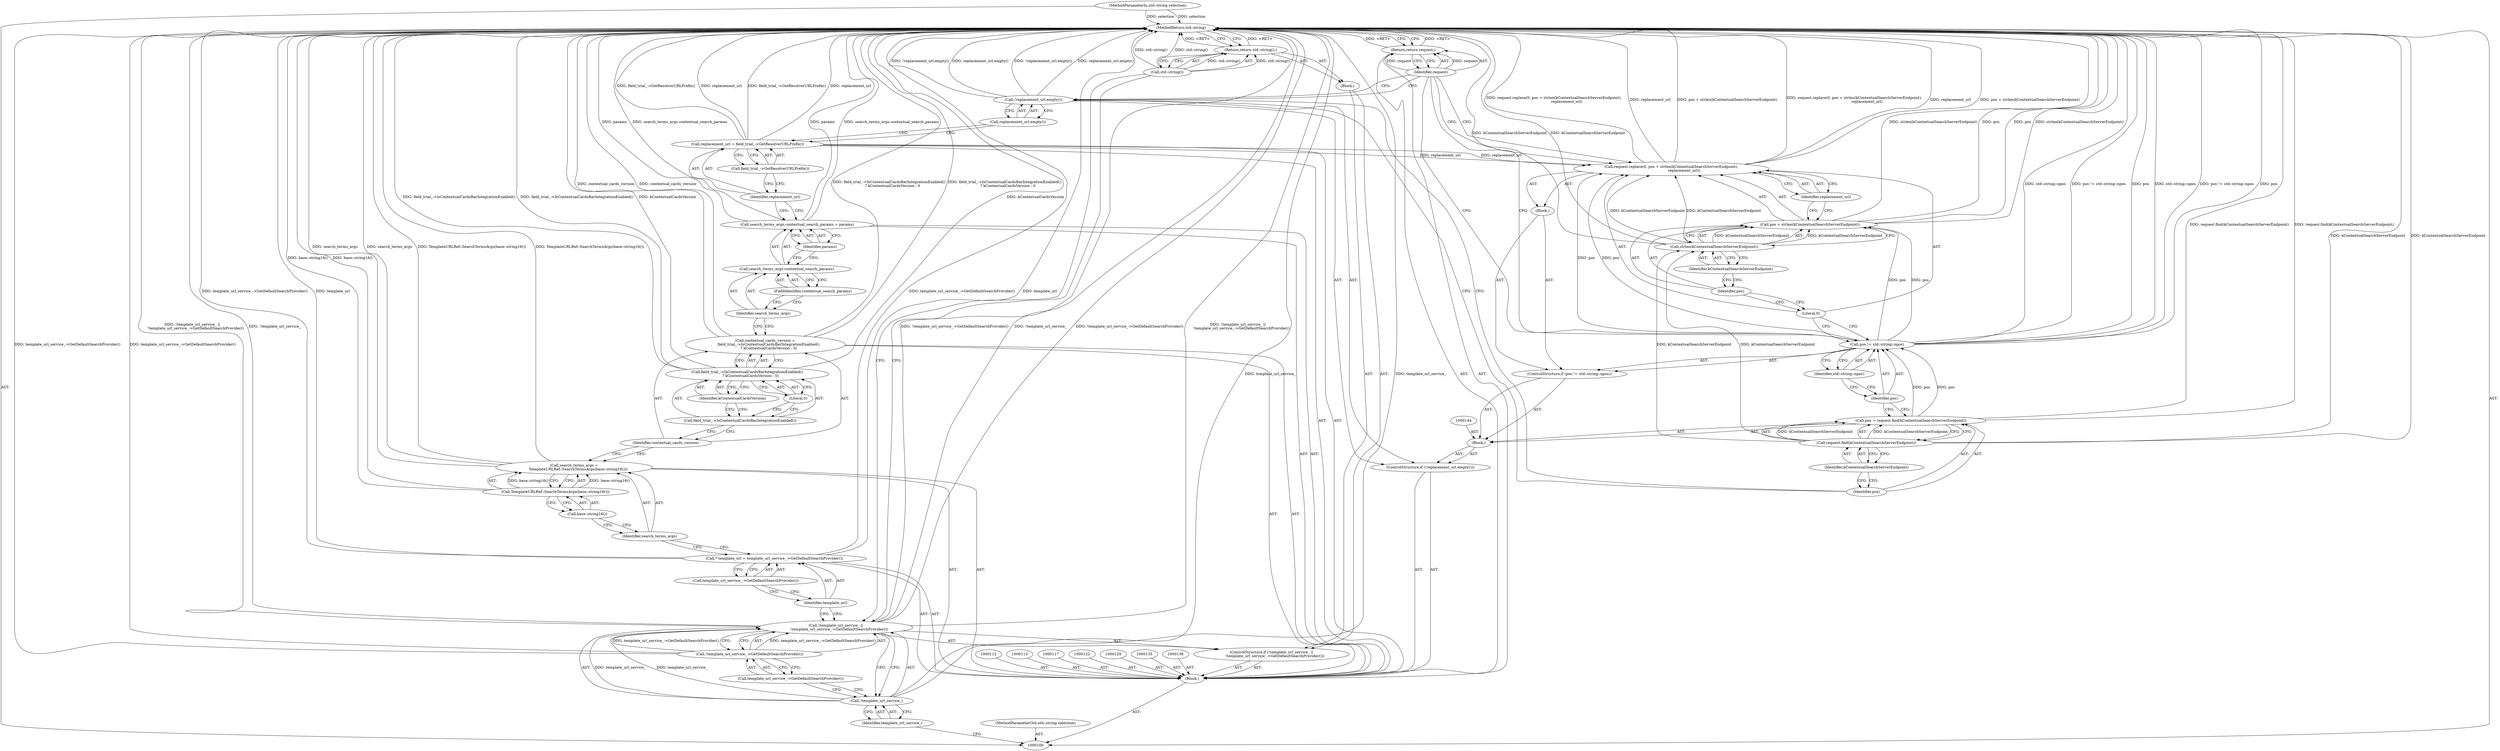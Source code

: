 digraph "0_Chrome_c0947dabeaa10da67798c1bbc668dca4b280cad5" {
"1000163" [label="(MethodReturn,std::string)"];
"1000101" [label="(MethodParameterIn,std::string selection)"];
"1000245" [label="(MethodParameterOut,std::string selection)"];
"1000102" [label="(Block,)"];
"1000118" [label="(Call,search_terms_args =\n       TemplateURLRef::SearchTermsArgs(base::string16()))"];
"1000119" [label="(Identifier,search_terms_args)"];
"1000121" [label="(Call,base::string16())"];
"1000120" [label="(Call,TemplateURLRef::SearchTermsArgs(base::string16()))"];
"1000123" [label="(Call,contextual_cards_version =\n      field_trial_->IsContextualCardsBarIntegrationEnabled()\n      ? kContextualCardsVersion : 0)"];
"1000124" [label="(Identifier,contextual_cards_version)"];
"1000125" [label="(Call,field_trial_->IsContextualCardsBarIntegrationEnabled()\n      ? kContextualCardsVersion : 0)"];
"1000126" [label="(Call,field_trial_->IsContextualCardsBarIntegrationEnabled())"];
"1000128" [label="(Literal,0)"];
"1000127" [label="(Identifier,kContextualCardsVersion)"];
"1000103" [label="(ControlStructure,if (!template_url_service_ ||\n      !template_url_service_->GetDefaultSearchProvider()))"];
"1000104" [label="(Call,!template_url_service_ ||\n      !template_url_service_->GetDefaultSearchProvider())"];
"1000105" [label="(Call,!template_url_service_)"];
"1000106" [label="(Identifier,template_url_service_)"];
"1000133" [label="(FieldIdentifier,contextual_search_params)"];
"1000130" [label="(Call,search_terms_args.contextual_search_params = params)"];
"1000131" [label="(Call,search_terms_args.contextual_search_params)"];
"1000132" [label="(Identifier,search_terms_args)"];
"1000134" [label="(Identifier,params)"];
"1000137" [label="(Call,replacement_url = field_trial_->GetResolverURLPrefix())"];
"1000138" [label="(Identifier,replacement_url)"];
"1000139" [label="(Call,field_trial_->GetResolverURLPrefix())"];
"1000109" [label="(Block,)"];
"1000107" [label="(Call,!template_url_service_->GetDefaultSearchProvider())"];
"1000108" [label="(Call,template_url_service_->GetDefaultSearchProvider())"];
"1000140" [label="(ControlStructure,if (!replacement_url.empty()))"];
"1000141" [label="(Call,!replacement_url.empty())"];
"1000142" [label="(Call,replacement_url.empty())"];
"1000145" [label="(Call,pos = request.find(kContextualSearchServerEndpoint))"];
"1000146" [label="(Identifier,pos)"];
"1000147" [label="(Call,request.find(kContextualSearchServerEndpoint))"];
"1000148" [label="(Identifier,kContextualSearchServerEndpoint)"];
"1000143" [label="(Block,)"];
"1000152" [label="(Identifier,std::string::npos)"];
"1000153" [label="(Block,)"];
"1000149" [label="(ControlStructure,if (pos != std::string::npos))"];
"1000150" [label="(Call,pos != std::string::npos)"];
"1000151" [label="(Identifier,pos)"];
"1000155" [label="(Literal,0)"];
"1000156" [label="(Call,pos + strlen(kContextualSearchServerEndpoint))"];
"1000157" [label="(Identifier,pos)"];
"1000158" [label="(Call,strlen(kContextualSearchServerEndpoint))"];
"1000159" [label="(Identifier,kContextualSearchServerEndpoint)"];
"1000154" [label="(Call,request.replace(0, pos + strlen(kContextualSearchServerEndpoint),\n                      replacement_url))"];
"1000160" [label="(Identifier,replacement_url)"];
"1000161" [label="(Return,return request;)"];
"1000162" [label="(Identifier,request)"];
"1000111" [label="(Call,std::string())"];
"1000110" [label="(Return,return std::string();)"];
"1000114" [label="(Call,* template_url = template_url_service_->GetDefaultSearchProvider())"];
"1000115" [label="(Identifier,template_url)"];
"1000116" [label="(Call,template_url_service_->GetDefaultSearchProvider())"];
"1000163" -> "1000100"  [label="AST: "];
"1000163" -> "1000110"  [label="CFG: "];
"1000163" -> "1000161"  [label="CFG: "];
"1000161" -> "1000163"  [label="DDG: <RET>"];
"1000158" -> "1000163"  [label="DDG: kContextualSearchServerEndpoint"];
"1000141" -> "1000163"  [label="DDG: replacement_url.empty()"];
"1000141" -> "1000163"  [label="DDG: !replacement_url.empty()"];
"1000123" -> "1000163"  [label="DDG: field_trial_->IsContextualCardsBarIntegrationEnabled()\n      ? kContextualCardsVersion : 0"];
"1000123" -> "1000163"  [label="DDG: contextual_cards_version"];
"1000107" -> "1000163"  [label="DDG: template_url_service_->GetDefaultSearchProvider()"];
"1000156" -> "1000163"  [label="DDG: pos"];
"1000156" -> "1000163"  [label="DDG: strlen(kContextualSearchServerEndpoint)"];
"1000104" -> "1000163"  [label="DDG: !template_url_service_ ||\n      !template_url_service_->GetDefaultSearchProvider()"];
"1000104" -> "1000163"  [label="DDG: !template_url_service_"];
"1000104" -> "1000163"  [label="DDG: !template_url_service_->GetDefaultSearchProvider()"];
"1000150" -> "1000163"  [label="DDG: std::string::npos"];
"1000150" -> "1000163"  [label="DDG: pos != std::string::npos"];
"1000150" -> "1000163"  [label="DDG: pos"];
"1000147" -> "1000163"  [label="DDG: kContextualSearchServerEndpoint"];
"1000125" -> "1000163"  [label="DDG: kContextualCardsVersion"];
"1000125" -> "1000163"  [label="DDG: field_trial_->IsContextualCardsBarIntegrationEnabled()"];
"1000154" -> "1000163"  [label="DDG: request.replace(0, pos + strlen(kContextualSearchServerEndpoint),\n                      replacement_url)"];
"1000154" -> "1000163"  [label="DDG: replacement_url"];
"1000154" -> "1000163"  [label="DDG: pos + strlen(kContextualSearchServerEndpoint)"];
"1000118" -> "1000163"  [label="DDG: search_terms_args"];
"1000118" -> "1000163"  [label="DDG: TemplateURLRef::SearchTermsArgs(base::string16())"];
"1000137" -> "1000163"  [label="DDG: field_trial_->GetResolverURLPrefix()"];
"1000137" -> "1000163"  [label="DDG: replacement_url"];
"1000130" -> "1000163"  [label="DDG: params"];
"1000130" -> "1000163"  [label="DDG: search_terms_args.contextual_search_params"];
"1000114" -> "1000163"  [label="DDG: template_url"];
"1000114" -> "1000163"  [label="DDG: template_url_service_->GetDefaultSearchProvider()"];
"1000120" -> "1000163"  [label="DDG: base::string16()"];
"1000101" -> "1000163"  [label="DDG: selection"];
"1000145" -> "1000163"  [label="DDG: request.find(kContextualSearchServerEndpoint)"];
"1000111" -> "1000163"  [label="DDG: std::string()"];
"1000105" -> "1000163"  [label="DDG: template_url_service_"];
"1000110" -> "1000163"  [label="DDG: <RET>"];
"1000101" -> "1000100"  [label="AST: "];
"1000101" -> "1000163"  [label="DDG: selection"];
"1000245" -> "1000100"  [label="AST: "];
"1000102" -> "1000100"  [label="AST: "];
"1000103" -> "1000102"  [label="AST: "];
"1000112" -> "1000102"  [label="AST: "];
"1000113" -> "1000102"  [label="AST: "];
"1000114" -> "1000102"  [label="AST: "];
"1000117" -> "1000102"  [label="AST: "];
"1000118" -> "1000102"  [label="AST: "];
"1000122" -> "1000102"  [label="AST: "];
"1000123" -> "1000102"  [label="AST: "];
"1000129" -> "1000102"  [label="AST: "];
"1000130" -> "1000102"  [label="AST: "];
"1000135" -> "1000102"  [label="AST: "];
"1000136" -> "1000102"  [label="AST: "];
"1000137" -> "1000102"  [label="AST: "];
"1000140" -> "1000102"  [label="AST: "];
"1000161" -> "1000102"  [label="AST: "];
"1000118" -> "1000102"  [label="AST: "];
"1000118" -> "1000120"  [label="CFG: "];
"1000119" -> "1000118"  [label="AST: "];
"1000120" -> "1000118"  [label="AST: "];
"1000124" -> "1000118"  [label="CFG: "];
"1000118" -> "1000163"  [label="DDG: search_terms_args"];
"1000118" -> "1000163"  [label="DDG: TemplateURLRef::SearchTermsArgs(base::string16())"];
"1000120" -> "1000118"  [label="DDG: base::string16()"];
"1000119" -> "1000118"  [label="AST: "];
"1000119" -> "1000114"  [label="CFG: "];
"1000121" -> "1000119"  [label="CFG: "];
"1000121" -> "1000120"  [label="AST: "];
"1000121" -> "1000119"  [label="CFG: "];
"1000120" -> "1000121"  [label="CFG: "];
"1000120" -> "1000118"  [label="AST: "];
"1000120" -> "1000121"  [label="CFG: "];
"1000121" -> "1000120"  [label="AST: "];
"1000118" -> "1000120"  [label="CFG: "];
"1000120" -> "1000163"  [label="DDG: base::string16()"];
"1000120" -> "1000118"  [label="DDG: base::string16()"];
"1000123" -> "1000102"  [label="AST: "];
"1000123" -> "1000125"  [label="CFG: "];
"1000124" -> "1000123"  [label="AST: "];
"1000125" -> "1000123"  [label="AST: "];
"1000132" -> "1000123"  [label="CFG: "];
"1000123" -> "1000163"  [label="DDG: field_trial_->IsContextualCardsBarIntegrationEnabled()\n      ? kContextualCardsVersion : 0"];
"1000123" -> "1000163"  [label="DDG: contextual_cards_version"];
"1000124" -> "1000123"  [label="AST: "];
"1000124" -> "1000118"  [label="CFG: "];
"1000126" -> "1000124"  [label="CFG: "];
"1000125" -> "1000123"  [label="AST: "];
"1000125" -> "1000127"  [label="CFG: "];
"1000125" -> "1000128"  [label="CFG: "];
"1000126" -> "1000125"  [label="AST: "];
"1000127" -> "1000125"  [label="AST: "];
"1000128" -> "1000125"  [label="AST: "];
"1000123" -> "1000125"  [label="CFG: "];
"1000125" -> "1000163"  [label="DDG: kContextualCardsVersion"];
"1000125" -> "1000163"  [label="DDG: field_trial_->IsContextualCardsBarIntegrationEnabled()"];
"1000126" -> "1000125"  [label="AST: "];
"1000126" -> "1000124"  [label="CFG: "];
"1000127" -> "1000126"  [label="CFG: "];
"1000128" -> "1000126"  [label="CFG: "];
"1000128" -> "1000125"  [label="AST: "];
"1000128" -> "1000126"  [label="CFG: "];
"1000125" -> "1000128"  [label="CFG: "];
"1000127" -> "1000125"  [label="AST: "];
"1000127" -> "1000126"  [label="CFG: "];
"1000125" -> "1000127"  [label="CFG: "];
"1000103" -> "1000102"  [label="AST: "];
"1000104" -> "1000103"  [label="AST: "];
"1000109" -> "1000103"  [label="AST: "];
"1000104" -> "1000103"  [label="AST: "];
"1000104" -> "1000105"  [label="CFG: "];
"1000104" -> "1000107"  [label="CFG: "];
"1000105" -> "1000104"  [label="AST: "];
"1000107" -> "1000104"  [label="AST: "];
"1000111" -> "1000104"  [label="CFG: "];
"1000115" -> "1000104"  [label="CFG: "];
"1000104" -> "1000163"  [label="DDG: !template_url_service_ ||\n      !template_url_service_->GetDefaultSearchProvider()"];
"1000104" -> "1000163"  [label="DDG: !template_url_service_"];
"1000104" -> "1000163"  [label="DDG: !template_url_service_->GetDefaultSearchProvider()"];
"1000105" -> "1000104"  [label="DDG: template_url_service_"];
"1000107" -> "1000104"  [label="DDG: template_url_service_->GetDefaultSearchProvider()"];
"1000105" -> "1000104"  [label="AST: "];
"1000105" -> "1000106"  [label="CFG: "];
"1000106" -> "1000105"  [label="AST: "];
"1000108" -> "1000105"  [label="CFG: "];
"1000104" -> "1000105"  [label="CFG: "];
"1000105" -> "1000163"  [label="DDG: template_url_service_"];
"1000105" -> "1000104"  [label="DDG: template_url_service_"];
"1000106" -> "1000105"  [label="AST: "];
"1000106" -> "1000100"  [label="CFG: "];
"1000105" -> "1000106"  [label="CFG: "];
"1000133" -> "1000131"  [label="AST: "];
"1000133" -> "1000132"  [label="CFG: "];
"1000131" -> "1000133"  [label="CFG: "];
"1000130" -> "1000102"  [label="AST: "];
"1000130" -> "1000134"  [label="CFG: "];
"1000131" -> "1000130"  [label="AST: "];
"1000134" -> "1000130"  [label="AST: "];
"1000138" -> "1000130"  [label="CFG: "];
"1000130" -> "1000163"  [label="DDG: params"];
"1000130" -> "1000163"  [label="DDG: search_terms_args.contextual_search_params"];
"1000131" -> "1000130"  [label="AST: "];
"1000131" -> "1000133"  [label="CFG: "];
"1000132" -> "1000131"  [label="AST: "];
"1000133" -> "1000131"  [label="AST: "];
"1000134" -> "1000131"  [label="CFG: "];
"1000132" -> "1000131"  [label="AST: "];
"1000132" -> "1000123"  [label="CFG: "];
"1000133" -> "1000132"  [label="CFG: "];
"1000134" -> "1000130"  [label="AST: "];
"1000134" -> "1000131"  [label="CFG: "];
"1000130" -> "1000134"  [label="CFG: "];
"1000137" -> "1000102"  [label="AST: "];
"1000137" -> "1000139"  [label="CFG: "];
"1000138" -> "1000137"  [label="AST: "];
"1000139" -> "1000137"  [label="AST: "];
"1000142" -> "1000137"  [label="CFG: "];
"1000137" -> "1000163"  [label="DDG: field_trial_->GetResolverURLPrefix()"];
"1000137" -> "1000163"  [label="DDG: replacement_url"];
"1000137" -> "1000154"  [label="DDG: replacement_url"];
"1000138" -> "1000137"  [label="AST: "];
"1000138" -> "1000130"  [label="CFG: "];
"1000139" -> "1000138"  [label="CFG: "];
"1000139" -> "1000137"  [label="AST: "];
"1000139" -> "1000138"  [label="CFG: "];
"1000137" -> "1000139"  [label="CFG: "];
"1000109" -> "1000103"  [label="AST: "];
"1000110" -> "1000109"  [label="AST: "];
"1000107" -> "1000104"  [label="AST: "];
"1000107" -> "1000108"  [label="CFG: "];
"1000108" -> "1000107"  [label="AST: "];
"1000104" -> "1000107"  [label="CFG: "];
"1000107" -> "1000163"  [label="DDG: template_url_service_->GetDefaultSearchProvider()"];
"1000107" -> "1000104"  [label="DDG: template_url_service_->GetDefaultSearchProvider()"];
"1000108" -> "1000107"  [label="AST: "];
"1000108" -> "1000105"  [label="CFG: "];
"1000107" -> "1000108"  [label="CFG: "];
"1000140" -> "1000102"  [label="AST: "];
"1000141" -> "1000140"  [label="AST: "];
"1000143" -> "1000140"  [label="AST: "];
"1000141" -> "1000140"  [label="AST: "];
"1000141" -> "1000142"  [label="CFG: "];
"1000142" -> "1000141"  [label="AST: "];
"1000146" -> "1000141"  [label="CFG: "];
"1000162" -> "1000141"  [label="CFG: "];
"1000141" -> "1000163"  [label="DDG: replacement_url.empty()"];
"1000141" -> "1000163"  [label="DDG: !replacement_url.empty()"];
"1000142" -> "1000141"  [label="AST: "];
"1000142" -> "1000137"  [label="CFG: "];
"1000141" -> "1000142"  [label="CFG: "];
"1000145" -> "1000143"  [label="AST: "];
"1000145" -> "1000147"  [label="CFG: "];
"1000146" -> "1000145"  [label="AST: "];
"1000147" -> "1000145"  [label="AST: "];
"1000151" -> "1000145"  [label="CFG: "];
"1000145" -> "1000163"  [label="DDG: request.find(kContextualSearchServerEndpoint)"];
"1000147" -> "1000145"  [label="DDG: kContextualSearchServerEndpoint"];
"1000145" -> "1000150"  [label="DDG: pos"];
"1000146" -> "1000145"  [label="AST: "];
"1000146" -> "1000141"  [label="CFG: "];
"1000148" -> "1000146"  [label="CFG: "];
"1000147" -> "1000145"  [label="AST: "];
"1000147" -> "1000148"  [label="CFG: "];
"1000148" -> "1000147"  [label="AST: "];
"1000145" -> "1000147"  [label="CFG: "];
"1000147" -> "1000163"  [label="DDG: kContextualSearchServerEndpoint"];
"1000147" -> "1000145"  [label="DDG: kContextualSearchServerEndpoint"];
"1000147" -> "1000158"  [label="DDG: kContextualSearchServerEndpoint"];
"1000148" -> "1000147"  [label="AST: "];
"1000148" -> "1000146"  [label="CFG: "];
"1000147" -> "1000148"  [label="CFG: "];
"1000143" -> "1000140"  [label="AST: "];
"1000144" -> "1000143"  [label="AST: "];
"1000145" -> "1000143"  [label="AST: "];
"1000149" -> "1000143"  [label="AST: "];
"1000152" -> "1000150"  [label="AST: "];
"1000152" -> "1000151"  [label="CFG: "];
"1000150" -> "1000152"  [label="CFG: "];
"1000153" -> "1000149"  [label="AST: "];
"1000154" -> "1000153"  [label="AST: "];
"1000149" -> "1000143"  [label="AST: "];
"1000150" -> "1000149"  [label="AST: "];
"1000153" -> "1000149"  [label="AST: "];
"1000150" -> "1000149"  [label="AST: "];
"1000150" -> "1000152"  [label="CFG: "];
"1000151" -> "1000150"  [label="AST: "];
"1000152" -> "1000150"  [label="AST: "];
"1000155" -> "1000150"  [label="CFG: "];
"1000162" -> "1000150"  [label="CFG: "];
"1000150" -> "1000163"  [label="DDG: std::string::npos"];
"1000150" -> "1000163"  [label="DDG: pos != std::string::npos"];
"1000150" -> "1000163"  [label="DDG: pos"];
"1000145" -> "1000150"  [label="DDG: pos"];
"1000150" -> "1000154"  [label="DDG: pos"];
"1000150" -> "1000156"  [label="DDG: pos"];
"1000151" -> "1000150"  [label="AST: "];
"1000151" -> "1000145"  [label="CFG: "];
"1000152" -> "1000151"  [label="CFG: "];
"1000155" -> "1000154"  [label="AST: "];
"1000155" -> "1000150"  [label="CFG: "];
"1000157" -> "1000155"  [label="CFG: "];
"1000156" -> "1000154"  [label="AST: "];
"1000156" -> "1000158"  [label="CFG: "];
"1000157" -> "1000156"  [label="AST: "];
"1000158" -> "1000156"  [label="AST: "];
"1000160" -> "1000156"  [label="CFG: "];
"1000156" -> "1000163"  [label="DDG: pos"];
"1000156" -> "1000163"  [label="DDG: strlen(kContextualSearchServerEndpoint)"];
"1000150" -> "1000156"  [label="DDG: pos"];
"1000158" -> "1000156"  [label="DDG: kContextualSearchServerEndpoint"];
"1000157" -> "1000156"  [label="AST: "];
"1000157" -> "1000155"  [label="CFG: "];
"1000159" -> "1000157"  [label="CFG: "];
"1000158" -> "1000156"  [label="AST: "];
"1000158" -> "1000159"  [label="CFG: "];
"1000159" -> "1000158"  [label="AST: "];
"1000156" -> "1000158"  [label="CFG: "];
"1000158" -> "1000163"  [label="DDG: kContextualSearchServerEndpoint"];
"1000158" -> "1000154"  [label="DDG: kContextualSearchServerEndpoint"];
"1000158" -> "1000156"  [label="DDG: kContextualSearchServerEndpoint"];
"1000147" -> "1000158"  [label="DDG: kContextualSearchServerEndpoint"];
"1000159" -> "1000158"  [label="AST: "];
"1000159" -> "1000157"  [label="CFG: "];
"1000158" -> "1000159"  [label="CFG: "];
"1000154" -> "1000153"  [label="AST: "];
"1000154" -> "1000160"  [label="CFG: "];
"1000155" -> "1000154"  [label="AST: "];
"1000156" -> "1000154"  [label="AST: "];
"1000160" -> "1000154"  [label="AST: "];
"1000162" -> "1000154"  [label="CFG: "];
"1000154" -> "1000163"  [label="DDG: request.replace(0, pos + strlen(kContextualSearchServerEndpoint),\n                      replacement_url)"];
"1000154" -> "1000163"  [label="DDG: replacement_url"];
"1000154" -> "1000163"  [label="DDG: pos + strlen(kContextualSearchServerEndpoint)"];
"1000150" -> "1000154"  [label="DDG: pos"];
"1000158" -> "1000154"  [label="DDG: kContextualSearchServerEndpoint"];
"1000137" -> "1000154"  [label="DDG: replacement_url"];
"1000160" -> "1000154"  [label="AST: "];
"1000160" -> "1000156"  [label="CFG: "];
"1000154" -> "1000160"  [label="CFG: "];
"1000161" -> "1000102"  [label="AST: "];
"1000161" -> "1000162"  [label="CFG: "];
"1000162" -> "1000161"  [label="AST: "];
"1000163" -> "1000161"  [label="CFG: "];
"1000161" -> "1000163"  [label="DDG: <RET>"];
"1000162" -> "1000161"  [label="DDG: request"];
"1000162" -> "1000161"  [label="AST: "];
"1000162" -> "1000154"  [label="CFG: "];
"1000162" -> "1000150"  [label="CFG: "];
"1000162" -> "1000141"  [label="CFG: "];
"1000161" -> "1000162"  [label="CFG: "];
"1000162" -> "1000161"  [label="DDG: request"];
"1000111" -> "1000110"  [label="AST: "];
"1000111" -> "1000104"  [label="CFG: "];
"1000110" -> "1000111"  [label="CFG: "];
"1000111" -> "1000163"  [label="DDG: std::string()"];
"1000111" -> "1000110"  [label="DDG: std::string()"];
"1000110" -> "1000109"  [label="AST: "];
"1000110" -> "1000111"  [label="CFG: "];
"1000111" -> "1000110"  [label="AST: "];
"1000163" -> "1000110"  [label="CFG: "];
"1000110" -> "1000163"  [label="DDG: <RET>"];
"1000111" -> "1000110"  [label="DDG: std::string()"];
"1000114" -> "1000102"  [label="AST: "];
"1000114" -> "1000116"  [label="CFG: "];
"1000115" -> "1000114"  [label="AST: "];
"1000116" -> "1000114"  [label="AST: "];
"1000119" -> "1000114"  [label="CFG: "];
"1000114" -> "1000163"  [label="DDG: template_url"];
"1000114" -> "1000163"  [label="DDG: template_url_service_->GetDefaultSearchProvider()"];
"1000115" -> "1000114"  [label="AST: "];
"1000115" -> "1000104"  [label="CFG: "];
"1000116" -> "1000115"  [label="CFG: "];
"1000116" -> "1000114"  [label="AST: "];
"1000116" -> "1000115"  [label="CFG: "];
"1000114" -> "1000116"  [label="CFG: "];
}
